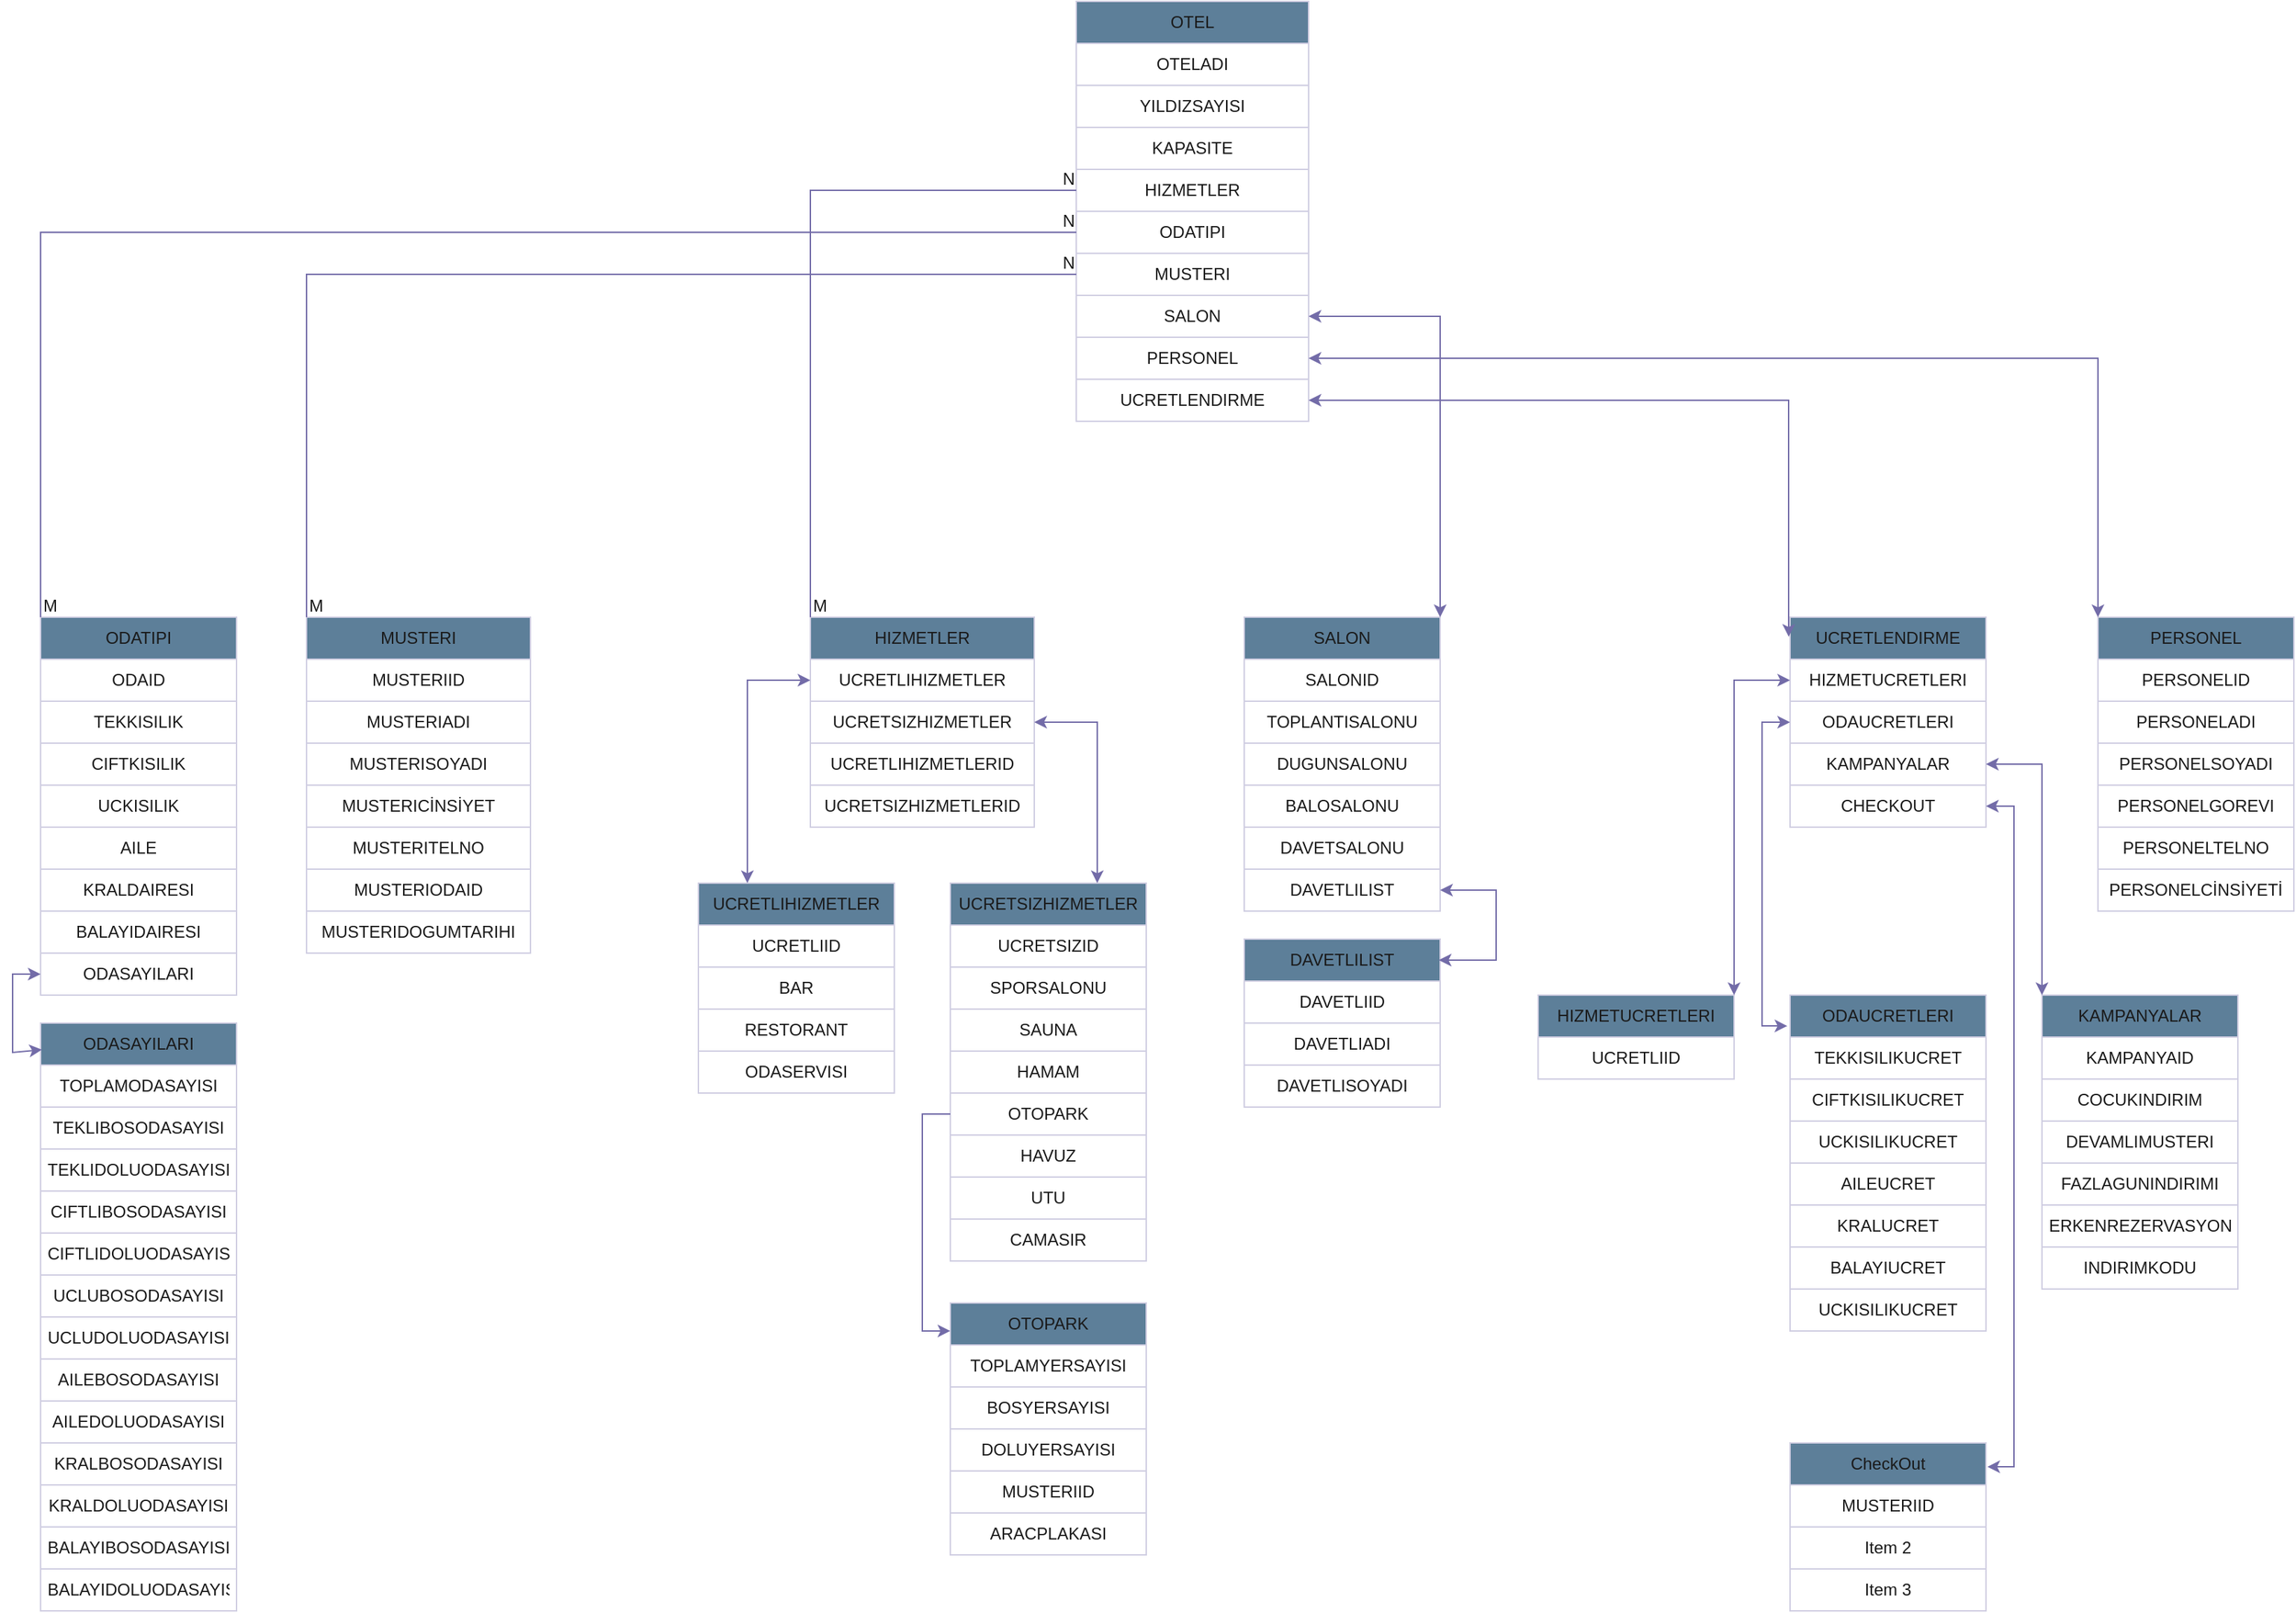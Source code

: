 <mxfile version="24.7.17">
  <diagram name="Sayfa -1" id="0nBmpgbxagvThFLzE1C9">
    <mxGraphModel dx="3306" dy="1709" grid="1" gridSize="10" guides="1" tooltips="1" connect="1" arrows="1" fold="1" page="1" pageScale="1" pageWidth="827" pageHeight="1169" background="#ffffff" math="0" shadow="0">
      <root>
        <mxCell id="0" />
        <mxCell id="1" parent="0" />
        <mxCell id="Sbgd31AxWk2_8hyzhcKL-11" value="OTEL" style="swimlane;fontStyle=0;childLayout=stackLayout;horizontal=1;startSize=30;horizontalStack=0;resizeParent=1;resizeParentMax=0;resizeLast=0;collapsible=1;marginBottom=0;whiteSpace=wrap;html=1;strokeColor=#D0CEE2;align=center;fontColor=#1A1A1A;labelBackgroundColor=none;fillColor=#5D7F99;" parent="1" vertex="1">
          <mxGeometry x="780" y="9" width="166" height="300" as="geometry" />
        </mxCell>
        <mxCell id="Sbgd31AxWk2_8hyzhcKL-12" value="OTELADI" style="text;align=center;verticalAlign=middle;spacingLeft=4;spacingRight=4;overflow=hidden;points=[[0,0.5],[1,0.5]];portConstraint=eastwest;rotatable=0;whiteSpace=wrap;html=1;strokeColor=#D0CEE2;fontColor=#1A1A1A;labelBackgroundColor=none;" parent="Sbgd31AxWk2_8hyzhcKL-11" vertex="1">
          <mxGeometry y="30" width="166" height="30" as="geometry" />
        </mxCell>
        <mxCell id="Sbgd31AxWk2_8hyzhcKL-13" value="YILDIZSAYISI" style="text;align=center;verticalAlign=middle;spacingLeft=4;spacingRight=4;overflow=hidden;points=[[0,0.5],[1,0.5]];portConstraint=eastwest;rotatable=0;whiteSpace=wrap;html=1;strokeColor=#D0CEE2;fontColor=#1A1A1A;labelBackgroundColor=none;" parent="Sbgd31AxWk2_8hyzhcKL-11" vertex="1">
          <mxGeometry y="60" width="166" height="30" as="geometry" />
        </mxCell>
        <mxCell id="Sbgd31AxWk2_8hyzhcKL-93" value="KAPASITE" style="text;align=center;verticalAlign=middle;spacingLeft=4;spacingRight=4;overflow=hidden;points=[[0,0.5],[1,0.5]];portConstraint=eastwest;rotatable=0;whiteSpace=wrap;html=1;strokeColor=#D0CEE2;fontColor=#1A1A1A;labelBackgroundColor=none;" parent="Sbgd31AxWk2_8hyzhcKL-11" vertex="1">
          <mxGeometry y="90" width="166" height="30" as="geometry" />
        </mxCell>
        <mxCell id="Sbgd31AxWk2_8hyzhcKL-15" value="HIZMETLER" style="text;align=center;verticalAlign=middle;spacingLeft=4;spacingRight=4;overflow=hidden;points=[[0,0.5],[1,0.5]];portConstraint=eastwest;rotatable=0;whiteSpace=wrap;html=1;strokeColor=#D0CEE2;fontColor=#1A1A1A;labelBackgroundColor=none;" parent="Sbgd31AxWk2_8hyzhcKL-11" vertex="1">
          <mxGeometry y="120" width="166" height="30" as="geometry" />
        </mxCell>
        <mxCell id="Sbgd31AxWk2_8hyzhcKL-86" value="ODATIPI" style="text;align=center;verticalAlign=middle;spacingLeft=4;spacingRight=4;overflow=hidden;points=[[0,0.5],[1,0.5]];portConstraint=eastwest;rotatable=0;whiteSpace=wrap;html=1;strokeColor=#D0CEE2;fontColor=#1A1A1A;labelBackgroundColor=none;" parent="Sbgd31AxWk2_8hyzhcKL-11" vertex="1">
          <mxGeometry y="150" width="166" height="30" as="geometry" />
        </mxCell>
        <mxCell id="Sbgd31AxWk2_8hyzhcKL-87" value="MUSTERI" style="text;align=center;verticalAlign=middle;spacingLeft=4;spacingRight=4;overflow=hidden;points=[[0,0.5],[1,0.5]];portConstraint=eastwest;rotatable=0;whiteSpace=wrap;html=1;strokeColor=#D0CEE2;fontColor=#1A1A1A;labelBackgroundColor=none;" parent="Sbgd31AxWk2_8hyzhcKL-11" vertex="1">
          <mxGeometry y="180" width="166" height="30" as="geometry" />
        </mxCell>
        <mxCell id="Sbgd31AxWk2_8hyzhcKL-89" value="SALON" style="text;align=center;verticalAlign=middle;spacingLeft=4;spacingRight=4;overflow=hidden;points=[[0,0.5],[1,0.5]];portConstraint=eastwest;rotatable=0;whiteSpace=wrap;html=1;strokeColor=#D0CEE2;fontColor=#1A1A1A;labelBackgroundColor=none;" parent="Sbgd31AxWk2_8hyzhcKL-11" vertex="1">
          <mxGeometry y="210" width="166" height="30" as="geometry" />
        </mxCell>
        <mxCell id="Sbgd31AxWk2_8hyzhcKL-94" value="PERSONEL" style="text;align=center;verticalAlign=middle;spacingLeft=4;spacingRight=4;overflow=hidden;points=[[0,0.5],[1,0.5]];portConstraint=eastwest;rotatable=0;whiteSpace=wrap;html=1;strokeColor=#D0CEE2;fontColor=#1A1A1A;labelBackgroundColor=none;" parent="Sbgd31AxWk2_8hyzhcKL-11" vertex="1">
          <mxGeometry y="240" width="166" height="30" as="geometry" />
        </mxCell>
        <mxCell id="ycozCfA9_tvyJLzH0myJ-18" value="UCRETLENDIRME" style="text;align=center;verticalAlign=middle;spacingLeft=4;spacingRight=4;overflow=hidden;points=[[0,0.5],[1,0.5]];portConstraint=eastwest;rotatable=0;whiteSpace=wrap;html=1;strokeColor=#D0CEE2;fontColor=#1A1A1A;labelBackgroundColor=none;" parent="Sbgd31AxWk2_8hyzhcKL-11" vertex="1">
          <mxGeometry y="270" width="166" height="30" as="geometry" />
        </mxCell>
        <mxCell id="Sbgd31AxWk2_8hyzhcKL-16" value="MUSTERI" style="swimlane;fontStyle=0;childLayout=stackLayout;horizontal=1;startSize=30;horizontalStack=0;resizeParent=1;resizeParentMax=0;resizeLast=0;collapsible=1;marginBottom=0;whiteSpace=wrap;html=1;strokeColor=#D0CEE2;align=center;fontColor=#1A1A1A;labelBackgroundColor=none;fillColor=#5D7F99;" parent="1" vertex="1">
          <mxGeometry x="230" y="449" width="160" height="240" as="geometry" />
        </mxCell>
        <mxCell id="Sbgd31AxWk2_8hyzhcKL-17" value="MUSTERIID" style="text;align=center;verticalAlign=middle;spacingLeft=4;spacingRight=4;overflow=hidden;points=[[0,0.5],[1,0.5]];portConstraint=eastwest;rotatable=0;whiteSpace=wrap;html=1;strokeColor=#D0CEE2;fontColor=#1A1A1A;labelBackgroundColor=none;" parent="Sbgd31AxWk2_8hyzhcKL-16" vertex="1">
          <mxGeometry y="30" width="160" height="30" as="geometry" />
        </mxCell>
        <mxCell id="Sbgd31AxWk2_8hyzhcKL-18" value="MUSTERIADI" style="text;align=center;verticalAlign=middle;spacingLeft=4;spacingRight=4;overflow=hidden;points=[[0,0.5],[1,0.5]];portConstraint=eastwest;rotatable=0;whiteSpace=wrap;html=1;strokeColor=#D0CEE2;fontColor=#1A1A1A;labelBackgroundColor=none;" parent="Sbgd31AxWk2_8hyzhcKL-16" vertex="1">
          <mxGeometry y="60" width="160" height="30" as="geometry" />
        </mxCell>
        <mxCell id="Sbgd31AxWk2_8hyzhcKL-19" value="MUSTERISOYADI" style="text;align=center;verticalAlign=middle;spacingLeft=4;spacingRight=4;overflow=hidden;points=[[0,0.5],[1,0.5]];portConstraint=eastwest;rotatable=0;whiteSpace=wrap;html=1;strokeColor=#D0CEE2;fontColor=#1A1A1A;labelBackgroundColor=none;" parent="Sbgd31AxWk2_8hyzhcKL-16" vertex="1">
          <mxGeometry y="90" width="160" height="30" as="geometry" />
        </mxCell>
        <mxCell id="Sbgd31AxWk2_8hyzhcKL-21" value="MUSTERICİNSİYET" style="text;align=center;verticalAlign=middle;spacingLeft=4;spacingRight=4;overflow=hidden;points=[[0,0.5],[1,0.5]];portConstraint=eastwest;rotatable=0;whiteSpace=wrap;html=1;strokeColor=#D0CEE2;fontColor=#1A1A1A;labelBackgroundColor=none;" parent="Sbgd31AxWk2_8hyzhcKL-16" vertex="1">
          <mxGeometry y="120" width="160" height="30" as="geometry" />
        </mxCell>
        <mxCell id="Sbgd31AxWk2_8hyzhcKL-22" value="MUSTERITELNO" style="text;align=center;verticalAlign=middle;spacingLeft=4;spacingRight=4;overflow=hidden;points=[[0,0.5],[1,0.5]];portConstraint=eastwest;rotatable=0;whiteSpace=wrap;html=1;strokeColor=#D0CEE2;fontColor=#1A1A1A;labelBackgroundColor=none;" parent="Sbgd31AxWk2_8hyzhcKL-16" vertex="1">
          <mxGeometry y="150" width="160" height="30" as="geometry" />
        </mxCell>
        <mxCell id="Sbgd31AxWk2_8hyzhcKL-105" value="MUSTERIODAID" style="text;align=center;verticalAlign=middle;spacingLeft=4;spacingRight=4;overflow=hidden;points=[[0,0.5],[1,0.5]];portConstraint=eastwest;rotatable=0;whiteSpace=wrap;html=1;strokeColor=#D0CEE2;fontColor=#1A1A1A;labelBackgroundColor=none;" parent="Sbgd31AxWk2_8hyzhcKL-16" vertex="1">
          <mxGeometry y="180" width="160" height="30" as="geometry" />
        </mxCell>
        <mxCell id="Sbgd31AxWk2_8hyzhcKL-23" value="MUSTERIDOGUMTARIHI" style="text;align=center;verticalAlign=middle;spacingLeft=4;spacingRight=4;overflow=hidden;points=[[0,0.5],[1,0.5]];portConstraint=eastwest;rotatable=0;whiteSpace=wrap;html=1;strokeColor=#D0CEE2;fontColor=#1A1A1A;labelBackgroundColor=none;" parent="Sbgd31AxWk2_8hyzhcKL-16" vertex="1">
          <mxGeometry y="210" width="160" height="30" as="geometry" />
        </mxCell>
        <mxCell id="Sbgd31AxWk2_8hyzhcKL-24" value="ODATIPI" style="swimlane;fontStyle=0;childLayout=stackLayout;horizontal=1;startSize=30;horizontalStack=0;resizeParent=1;resizeParentMax=0;resizeLast=0;collapsible=1;marginBottom=0;whiteSpace=wrap;html=1;strokeColor=#D0CEE2;align=center;fontColor=#1A1A1A;labelBackgroundColor=none;fillColor=#5D7F99;" parent="1" vertex="1">
          <mxGeometry x="40" y="449" width="140" height="270" as="geometry" />
        </mxCell>
        <mxCell id="Sbgd31AxWk2_8hyzhcKL-25" value="ODAID" style="text;align=center;verticalAlign=middle;spacingLeft=4;spacingRight=4;overflow=hidden;points=[[0,0.5],[1,0.5]];portConstraint=eastwest;rotatable=0;whiteSpace=wrap;html=1;strokeColor=#D0CEE2;fontColor=#1A1A1A;labelBackgroundColor=none;" parent="Sbgd31AxWk2_8hyzhcKL-24" vertex="1">
          <mxGeometry y="30" width="140" height="30" as="geometry" />
        </mxCell>
        <mxCell id="Sbgd31AxWk2_8hyzhcKL-26" value="TEKKISILIK" style="text;align=center;verticalAlign=middle;spacingLeft=4;spacingRight=4;overflow=hidden;points=[[0,0.5],[1,0.5]];portConstraint=eastwest;rotatable=0;whiteSpace=wrap;html=1;strokeColor=#D0CEE2;fontColor=#1A1A1A;labelBackgroundColor=none;" parent="Sbgd31AxWk2_8hyzhcKL-24" vertex="1">
          <mxGeometry y="60" width="140" height="30" as="geometry" />
        </mxCell>
        <mxCell id="Sbgd31AxWk2_8hyzhcKL-27" value="CIFTKISILIK" style="text;align=center;verticalAlign=middle;spacingLeft=4;spacingRight=4;overflow=hidden;points=[[0,0.5],[1,0.5]];portConstraint=eastwest;rotatable=0;whiteSpace=wrap;html=1;strokeColor=#D0CEE2;fontColor=#1A1A1A;labelBackgroundColor=none;" parent="Sbgd31AxWk2_8hyzhcKL-24" vertex="1">
          <mxGeometry y="90" width="140" height="30" as="geometry" />
        </mxCell>
        <mxCell id="Sbgd31AxWk2_8hyzhcKL-29" value="UCKISILIK" style="text;align=center;verticalAlign=middle;spacingLeft=4;spacingRight=4;overflow=hidden;points=[[0,0.5],[1,0.5]];portConstraint=eastwest;rotatable=0;whiteSpace=wrap;html=1;strokeColor=#D0CEE2;fontColor=#1A1A1A;labelBackgroundColor=none;" parent="Sbgd31AxWk2_8hyzhcKL-24" vertex="1">
          <mxGeometry y="120" width="140" height="30" as="geometry" />
        </mxCell>
        <mxCell id="Sbgd31AxWk2_8hyzhcKL-30" value="AILE" style="text;align=center;verticalAlign=middle;spacingLeft=4;spacingRight=4;overflow=hidden;points=[[0,0.5],[1,0.5]];portConstraint=eastwest;rotatable=0;whiteSpace=wrap;html=1;strokeColor=#D0CEE2;fontColor=#1A1A1A;labelBackgroundColor=none;" parent="Sbgd31AxWk2_8hyzhcKL-24" vertex="1">
          <mxGeometry y="150" width="140" height="30" as="geometry" />
        </mxCell>
        <mxCell id="Sbgd31AxWk2_8hyzhcKL-31" value="KRALDAIRESI" style="text;align=center;verticalAlign=middle;spacingLeft=4;spacingRight=4;overflow=hidden;points=[[0,0.5],[1,0.5]];portConstraint=eastwest;rotatable=0;whiteSpace=wrap;html=1;strokeColor=#D0CEE2;fontColor=#1A1A1A;labelBackgroundColor=none;" parent="Sbgd31AxWk2_8hyzhcKL-24" vertex="1">
          <mxGeometry y="180" width="140" height="30" as="geometry" />
        </mxCell>
        <mxCell id="Sbgd31AxWk2_8hyzhcKL-32" value="BALAYIDAIRESI" style="text;align=center;verticalAlign=middle;spacingLeft=4;spacingRight=4;overflow=hidden;points=[[0,0.5],[1,0.5]];portConstraint=eastwest;rotatable=0;whiteSpace=wrap;html=1;strokeColor=#D0CEE2;fontColor=#1A1A1A;labelBackgroundColor=none;" parent="Sbgd31AxWk2_8hyzhcKL-24" vertex="1">
          <mxGeometry y="210" width="140" height="30" as="geometry" />
        </mxCell>
        <mxCell id="Sbgd31AxWk2_8hyzhcKL-92" value="ODASAYILARI" style="text;align=center;verticalAlign=middle;spacingLeft=4;spacingRight=4;overflow=hidden;points=[[0,0.5],[1,0.5]];portConstraint=eastwest;rotatable=0;whiteSpace=wrap;html=1;strokeColor=#D0CEE2;fontColor=#1A1A1A;labelBackgroundColor=none;" parent="Sbgd31AxWk2_8hyzhcKL-24" vertex="1">
          <mxGeometry y="240" width="140" height="30" as="geometry" />
        </mxCell>
        <mxCell id="Sbgd31AxWk2_8hyzhcKL-35" value="SALON" style="swimlane;fontStyle=0;childLayout=stackLayout;horizontal=1;startSize=30;horizontalStack=0;resizeParent=1;resizeParentMax=0;resizeLast=0;collapsible=1;marginBottom=0;whiteSpace=wrap;html=1;strokeColor=#D0CEE2;align=center;fontColor=#1A1A1A;labelBackgroundColor=none;fillColor=#5D7F99;" parent="1" vertex="1">
          <mxGeometry x="900" y="449" width="140" height="210" as="geometry" />
        </mxCell>
        <mxCell id="Sbgd31AxWk2_8hyzhcKL-41" value="SALONID" style="text;align=center;verticalAlign=middle;spacingLeft=4;spacingRight=4;overflow=hidden;points=[[0,0.5],[1,0.5]];portConstraint=eastwest;rotatable=0;whiteSpace=wrap;html=1;strokeColor=#D0CEE2;fontColor=#1A1A1A;labelBackgroundColor=none;" parent="Sbgd31AxWk2_8hyzhcKL-35" vertex="1">
          <mxGeometry y="30" width="140" height="30" as="geometry" />
        </mxCell>
        <mxCell id="Sbgd31AxWk2_8hyzhcKL-36" value="TOPLANTISALONU" style="text;align=center;verticalAlign=middle;spacingLeft=4;spacingRight=4;overflow=hidden;points=[[0,0.5],[1,0.5]];portConstraint=eastwest;rotatable=0;whiteSpace=wrap;html=1;strokeColor=#D0CEE2;fontColor=#1A1A1A;labelBackgroundColor=none;" parent="Sbgd31AxWk2_8hyzhcKL-35" vertex="1">
          <mxGeometry y="60" width="140" height="30" as="geometry" />
        </mxCell>
        <mxCell id="Sbgd31AxWk2_8hyzhcKL-37" value="DUGUNSALONU" style="text;align=center;verticalAlign=middle;spacingLeft=4;spacingRight=4;overflow=hidden;points=[[0,0.5],[1,0.5]];portConstraint=eastwest;rotatable=0;whiteSpace=wrap;html=1;strokeColor=#D0CEE2;fontColor=#1A1A1A;labelBackgroundColor=none;" parent="Sbgd31AxWk2_8hyzhcKL-35" vertex="1">
          <mxGeometry y="90" width="140" height="30" as="geometry" />
        </mxCell>
        <mxCell id="Sbgd31AxWk2_8hyzhcKL-39" value="BALOSALONU" style="text;align=center;verticalAlign=middle;spacingLeft=4;spacingRight=4;overflow=hidden;points=[[0,0.5],[1,0.5]];portConstraint=eastwest;rotatable=0;whiteSpace=wrap;html=1;strokeColor=#D0CEE2;fontColor=#1A1A1A;labelBackgroundColor=none;" parent="Sbgd31AxWk2_8hyzhcKL-35" vertex="1">
          <mxGeometry y="120" width="140" height="30" as="geometry" />
        </mxCell>
        <mxCell id="Sbgd31AxWk2_8hyzhcKL-40" value="DAVETSALONU" style="text;align=center;verticalAlign=middle;spacingLeft=4;spacingRight=4;overflow=hidden;points=[[0,0.5],[1,0.5]];portConstraint=eastwest;rotatable=0;whiteSpace=wrap;html=1;strokeColor=#D0CEE2;fontColor=#1A1A1A;labelBackgroundColor=none;" parent="Sbgd31AxWk2_8hyzhcKL-35" vertex="1">
          <mxGeometry y="150" width="140" height="30" as="geometry" />
        </mxCell>
        <mxCell id="Sbgd31AxWk2_8hyzhcKL-90" value="DAVETLILIST" style="text;align=center;verticalAlign=middle;spacingLeft=4;spacingRight=4;overflow=hidden;points=[[0,0.5],[1,0.5]];portConstraint=eastwest;rotatable=0;whiteSpace=wrap;html=1;strokeColor=#D0CEE2;fontColor=#1A1A1A;labelBackgroundColor=none;" parent="Sbgd31AxWk2_8hyzhcKL-35" vertex="1">
          <mxGeometry y="180" width="140" height="30" as="geometry" />
        </mxCell>
        <mxCell id="Sbgd31AxWk2_8hyzhcKL-42" value="DAVETLILIST" style="swimlane;fontStyle=0;childLayout=stackLayout;horizontal=1;startSize=30;horizontalStack=0;resizeParent=1;resizeParentMax=0;resizeLast=0;collapsible=1;marginBottom=0;whiteSpace=wrap;html=1;strokeColor=#D0CEE2;align=center;fontColor=#1A1A1A;labelBackgroundColor=none;fillColor=#5D7F99;" parent="1" vertex="1">
          <mxGeometry x="900" y="679" width="140" height="120" as="geometry" />
        </mxCell>
        <mxCell id="Sbgd31AxWk2_8hyzhcKL-44" value="DAVETLIID" style="text;align=center;verticalAlign=middle;spacingLeft=4;spacingRight=4;overflow=hidden;points=[[0,0.5],[1,0.5]];portConstraint=eastwest;rotatable=0;whiteSpace=wrap;html=1;strokeColor=#D0CEE2;fontColor=#1A1A1A;labelBackgroundColor=none;" parent="Sbgd31AxWk2_8hyzhcKL-42" vertex="1">
          <mxGeometry y="30" width="140" height="30" as="geometry" />
        </mxCell>
        <mxCell id="Sbgd31AxWk2_8hyzhcKL-43" value="DAVETLIADI" style="text;align=center;verticalAlign=middle;spacingLeft=4;spacingRight=4;overflow=hidden;points=[[0,0.5],[1,0.5]];portConstraint=eastwest;rotatable=0;whiteSpace=wrap;html=1;strokeColor=#D0CEE2;fontColor=#1A1A1A;labelBackgroundColor=none;" parent="Sbgd31AxWk2_8hyzhcKL-42" vertex="1">
          <mxGeometry y="60" width="140" height="30" as="geometry" />
        </mxCell>
        <mxCell id="Sbgd31AxWk2_8hyzhcKL-47" value="DAVETLISOYADI" style="text;align=center;verticalAlign=middle;spacingLeft=4;spacingRight=4;overflow=hidden;points=[[0,0.5],[1,0.5]];portConstraint=eastwest;rotatable=0;whiteSpace=wrap;html=1;strokeColor=#D0CEE2;fontColor=#1A1A1A;labelBackgroundColor=none;" parent="Sbgd31AxWk2_8hyzhcKL-42" vertex="1">
          <mxGeometry y="90" width="140" height="30" as="geometry" />
        </mxCell>
        <mxCell id="Sbgd31AxWk2_8hyzhcKL-48" value="HIZMETLER" style="swimlane;fontStyle=0;childLayout=stackLayout;horizontal=1;startSize=30;horizontalStack=0;resizeParent=1;resizeParentMax=0;resizeLast=0;collapsible=1;marginBottom=0;whiteSpace=wrap;html=1;strokeColor=#D0CEE2;align=center;fontColor=#1A1A1A;labelBackgroundColor=none;fillColor=#5D7F99;" parent="1" vertex="1">
          <mxGeometry x="590" y="449" width="160" height="150" as="geometry" />
        </mxCell>
        <mxCell id="Sbgd31AxWk2_8hyzhcKL-159" value="UCRETLIHIZMETLER" style="text;align=center;verticalAlign=middle;spacingLeft=4;spacingRight=4;overflow=hidden;points=[[0,0.5],[1,0.5]];portConstraint=eastwest;rotatable=0;whiteSpace=wrap;html=1;strokeColor=#D0CEE2;fontColor=#1A1A1A;labelBackgroundColor=none;" parent="Sbgd31AxWk2_8hyzhcKL-48" vertex="1">
          <mxGeometry y="30" width="160" height="30" as="geometry" />
        </mxCell>
        <mxCell id="Sbgd31AxWk2_8hyzhcKL-160" value="UCRETSIZHIZMETLER" style="text;align=center;verticalAlign=middle;spacingLeft=4;spacingRight=4;overflow=hidden;points=[[0,0.5],[1,0.5]];portConstraint=eastwest;rotatable=0;whiteSpace=wrap;html=1;strokeColor=#D0CEE2;fontColor=#1A1A1A;labelBackgroundColor=none;" parent="Sbgd31AxWk2_8hyzhcKL-48" vertex="1">
          <mxGeometry y="60" width="160" height="30" as="geometry" />
        </mxCell>
        <mxCell id="Sbgd31AxWk2_8hyzhcKL-174" value="UCRETLIHIZMETLERID" style="text;align=center;verticalAlign=middle;spacingLeft=4;spacingRight=4;overflow=hidden;points=[[0,0.5],[1,0.5]];portConstraint=eastwest;rotatable=0;whiteSpace=wrap;html=1;strokeColor=#D0CEE2;fontColor=#1A1A1A;labelBackgroundColor=none;" parent="Sbgd31AxWk2_8hyzhcKL-48" vertex="1">
          <mxGeometry y="90" width="160" height="30" as="geometry" />
        </mxCell>
        <mxCell id="Sbgd31AxWk2_8hyzhcKL-173" value="UCRETSIZHIZMETLERID" style="text;align=center;verticalAlign=middle;spacingLeft=4;spacingRight=4;overflow=hidden;points=[[0,0.5],[1,0.5]];portConstraint=eastwest;rotatable=0;whiteSpace=wrap;html=1;strokeColor=#D0CEE2;fontColor=#1A1A1A;labelBackgroundColor=none;" parent="Sbgd31AxWk2_8hyzhcKL-48" vertex="1">
          <mxGeometry y="120" width="160" height="30" as="geometry" />
        </mxCell>
        <mxCell id="Sbgd31AxWk2_8hyzhcKL-52" value="ODASAYILARI" style="swimlane;fontStyle=0;childLayout=stackLayout;horizontal=1;startSize=30;horizontalStack=0;resizeParent=1;resizeParentMax=0;resizeLast=0;collapsible=1;marginBottom=0;whiteSpace=wrap;html=1;strokeColor=#D0CEE2;align=center;fontColor=#1A1A1A;labelBackgroundColor=none;fillColor=#5D7F99;" parent="1" vertex="1">
          <mxGeometry x="40" y="739" width="140" height="420" as="geometry" />
        </mxCell>
        <mxCell id="Sbgd31AxWk2_8hyzhcKL-53" value="TOPLAMODASAYISI" style="text;align=center;verticalAlign=middle;spacingLeft=4;spacingRight=4;overflow=hidden;points=[[0,0.5],[1,0.5]];portConstraint=eastwest;rotatable=0;whiteSpace=wrap;html=1;strokeColor=#D0CEE2;fontColor=#1A1A1A;labelBackgroundColor=none;" parent="Sbgd31AxWk2_8hyzhcKL-52" vertex="1">
          <mxGeometry y="30" width="140" height="30" as="geometry" />
        </mxCell>
        <mxCell id="Sbgd31AxWk2_8hyzhcKL-54" value="TEKLIBOSODASAYISI" style="text;align=center;verticalAlign=middle;spacingLeft=4;spacingRight=4;overflow=hidden;points=[[0,0.5],[1,0.5]];portConstraint=eastwest;rotatable=0;whiteSpace=wrap;html=1;strokeColor=#D0CEE2;fontColor=#1A1A1A;labelBackgroundColor=none;" parent="Sbgd31AxWk2_8hyzhcKL-52" vertex="1">
          <mxGeometry y="60" width="140" height="30" as="geometry" />
        </mxCell>
        <mxCell id="Sbgd31AxWk2_8hyzhcKL-55" value="TEKLIDOLUODASAYISI" style="text;align=center;verticalAlign=middle;spacingLeft=4;spacingRight=4;overflow=hidden;points=[[0,0.5],[1,0.5]];portConstraint=eastwest;rotatable=0;whiteSpace=wrap;html=1;strokeColor=#D0CEE2;fontColor=#1A1A1A;labelBackgroundColor=none;" parent="Sbgd31AxWk2_8hyzhcKL-52" vertex="1">
          <mxGeometry y="90" width="140" height="30" as="geometry" />
        </mxCell>
        <mxCell id="Sbgd31AxWk2_8hyzhcKL-66" value="CIFTLIBOSODASAYISI" style="text;align=center;verticalAlign=middle;spacingLeft=4;spacingRight=4;overflow=hidden;points=[[0,0.5],[1,0.5]];portConstraint=eastwest;rotatable=0;whiteSpace=wrap;html=1;strokeColor=#D0CEE2;fontColor=#1A1A1A;labelBackgroundColor=none;" parent="Sbgd31AxWk2_8hyzhcKL-52" vertex="1">
          <mxGeometry y="120" width="140" height="30" as="geometry" />
        </mxCell>
        <mxCell id="Sbgd31AxWk2_8hyzhcKL-71" value="CIFTLIDOLUODASAYISI" style="text;align=center;verticalAlign=middle;spacingLeft=4;spacingRight=4;overflow=hidden;points=[[0,0.5],[1,0.5]];portConstraint=eastwest;rotatable=0;whiteSpace=wrap;html=1;strokeColor=#D0CEE2;fontColor=#1A1A1A;labelBackgroundColor=none;" parent="Sbgd31AxWk2_8hyzhcKL-52" vertex="1">
          <mxGeometry y="150" width="140" height="30" as="geometry" />
        </mxCell>
        <mxCell id="Sbgd31AxWk2_8hyzhcKL-72" value="UCLUBOSODASAYISI" style="text;align=center;verticalAlign=middle;spacingLeft=4;spacingRight=4;overflow=hidden;points=[[0,0.5],[1,0.5]];portConstraint=eastwest;rotatable=0;whiteSpace=wrap;html=1;strokeColor=#D0CEE2;fontColor=#1A1A1A;labelBackgroundColor=none;" parent="Sbgd31AxWk2_8hyzhcKL-52" vertex="1">
          <mxGeometry y="180" width="140" height="30" as="geometry" />
        </mxCell>
        <mxCell id="Sbgd31AxWk2_8hyzhcKL-73" value="UCLUDOLUODASAYISI" style="text;align=center;verticalAlign=middle;spacingLeft=4;spacingRight=4;overflow=hidden;points=[[0,0.5],[1,0.5]];portConstraint=eastwest;rotatable=0;whiteSpace=wrap;html=1;strokeColor=#D0CEE2;fontColor=#1A1A1A;labelBackgroundColor=none;" parent="Sbgd31AxWk2_8hyzhcKL-52" vertex="1">
          <mxGeometry y="210" width="140" height="30" as="geometry" />
        </mxCell>
        <mxCell id="Sbgd31AxWk2_8hyzhcKL-74" value="AILEBOSODASAYISI" style="text;align=center;verticalAlign=middle;spacingLeft=4;spacingRight=4;overflow=hidden;points=[[0,0.5],[1,0.5]];portConstraint=eastwest;rotatable=0;whiteSpace=wrap;html=1;strokeColor=#D0CEE2;fontColor=#1A1A1A;labelBackgroundColor=none;" parent="Sbgd31AxWk2_8hyzhcKL-52" vertex="1">
          <mxGeometry y="240" width="140" height="30" as="geometry" />
        </mxCell>
        <mxCell id="Sbgd31AxWk2_8hyzhcKL-75" value="AILEDOLUODASAYISI" style="text;align=center;verticalAlign=middle;spacingLeft=4;spacingRight=4;overflow=hidden;points=[[0,0.5],[1,0.5]];portConstraint=eastwest;rotatable=0;whiteSpace=wrap;html=1;strokeColor=#D0CEE2;fontColor=#1A1A1A;labelBackgroundColor=none;" parent="Sbgd31AxWk2_8hyzhcKL-52" vertex="1">
          <mxGeometry y="270" width="140" height="30" as="geometry" />
        </mxCell>
        <mxCell id="Sbgd31AxWk2_8hyzhcKL-76" value="KRALBOSODASAYISI" style="text;align=center;verticalAlign=middle;spacingLeft=4;spacingRight=4;overflow=hidden;points=[[0,0.5],[1,0.5]];portConstraint=eastwest;rotatable=0;whiteSpace=wrap;html=1;strokeColor=#D0CEE2;fontColor=#1A1A1A;labelBackgroundColor=none;" parent="Sbgd31AxWk2_8hyzhcKL-52" vertex="1">
          <mxGeometry y="300" width="140" height="30" as="geometry" />
        </mxCell>
        <mxCell id="Sbgd31AxWk2_8hyzhcKL-77" value="KRALDOLUODASAYISI" style="text;align=center;verticalAlign=middle;spacingLeft=4;spacingRight=4;overflow=hidden;points=[[0,0.5],[1,0.5]];portConstraint=eastwest;rotatable=0;whiteSpace=wrap;html=1;strokeColor=#D0CEE2;fontColor=#1A1A1A;labelBackgroundColor=none;" parent="Sbgd31AxWk2_8hyzhcKL-52" vertex="1">
          <mxGeometry y="330" width="140" height="30" as="geometry" />
        </mxCell>
        <mxCell id="Sbgd31AxWk2_8hyzhcKL-78" value="BALAYIBOSODASAYISI" style="text;align=center;verticalAlign=middle;spacingLeft=4;spacingRight=4;overflow=hidden;points=[[0,0.5],[1,0.5]];portConstraint=eastwest;rotatable=0;whiteSpace=wrap;html=1;strokeColor=#D0CEE2;fontColor=#1A1A1A;labelBackgroundColor=none;" parent="Sbgd31AxWk2_8hyzhcKL-52" vertex="1">
          <mxGeometry y="360" width="140" height="30" as="geometry" />
        </mxCell>
        <mxCell id="Sbgd31AxWk2_8hyzhcKL-79" value="BALAYIDOLUODASAYISI" style="text;align=center;verticalAlign=middle;spacingLeft=4;spacingRight=4;overflow=hidden;points=[[0,0.5],[1,0.5]];portConstraint=eastwest;rotatable=0;whiteSpace=wrap;html=1;strokeColor=#D0CEE2;fontColor=#1A1A1A;labelBackgroundColor=none;" parent="Sbgd31AxWk2_8hyzhcKL-52" vertex="1">
          <mxGeometry y="390" width="140" height="30" as="geometry" />
        </mxCell>
        <mxCell id="Sbgd31AxWk2_8hyzhcKL-80" value="OTOPARK" style="swimlane;fontStyle=0;childLayout=stackLayout;horizontal=1;startSize=30;horizontalStack=0;resizeParent=1;resizeParentMax=0;resizeLast=0;collapsible=1;marginBottom=0;whiteSpace=wrap;html=1;strokeColor=#D0CEE2;align=center;fontColor=#1A1A1A;labelBackgroundColor=none;fillColor=#5D7F99;" parent="1" vertex="1">
          <mxGeometry x="690" y="939" width="140" height="180" as="geometry" />
        </mxCell>
        <mxCell id="Sbgd31AxWk2_8hyzhcKL-81" value="TOPLAMYERSAYISI" style="text;align=center;verticalAlign=middle;spacingLeft=4;spacingRight=4;overflow=hidden;points=[[0,0.5],[1,0.5]];portConstraint=eastwest;rotatable=0;whiteSpace=wrap;html=1;strokeColor=#D0CEE2;fontColor=#1A1A1A;labelBackgroundColor=none;" parent="Sbgd31AxWk2_8hyzhcKL-80" vertex="1">
          <mxGeometry y="30" width="140" height="30" as="geometry" />
        </mxCell>
        <mxCell id="Sbgd31AxWk2_8hyzhcKL-82" value="BOSYERSAYISI" style="text;align=center;verticalAlign=middle;spacingLeft=4;spacingRight=4;overflow=hidden;points=[[0,0.5],[1,0.5]];portConstraint=eastwest;rotatable=0;whiteSpace=wrap;html=1;strokeColor=#D0CEE2;fontColor=#1A1A1A;labelBackgroundColor=none;" parent="Sbgd31AxWk2_8hyzhcKL-80" vertex="1">
          <mxGeometry y="60" width="140" height="30" as="geometry" />
        </mxCell>
        <mxCell id="Sbgd31AxWk2_8hyzhcKL-83" value="DOLUYERSAYISI" style="text;align=center;verticalAlign=middle;spacingLeft=4;spacingRight=4;overflow=hidden;points=[[0,0.5],[1,0.5]];portConstraint=eastwest;rotatable=0;whiteSpace=wrap;html=1;strokeColor=#D0CEE2;fontColor=#1A1A1A;labelBackgroundColor=none;" parent="Sbgd31AxWk2_8hyzhcKL-80" vertex="1">
          <mxGeometry y="90" width="140" height="30" as="geometry" />
        </mxCell>
        <mxCell id="Sbgd31AxWk2_8hyzhcKL-84" value="MUSTERIID" style="text;align=center;verticalAlign=middle;spacingLeft=4;spacingRight=4;overflow=hidden;points=[[0,0.5],[1,0.5]];portConstraint=eastwest;rotatable=0;whiteSpace=wrap;html=1;strokeColor=#D0CEE2;fontColor=#1A1A1A;labelBackgroundColor=none;" parent="Sbgd31AxWk2_8hyzhcKL-80" vertex="1">
          <mxGeometry y="120" width="140" height="30" as="geometry" />
        </mxCell>
        <mxCell id="Sbgd31AxWk2_8hyzhcKL-85" value="ARACPLAKASI" style="text;align=center;verticalAlign=middle;spacingLeft=4;spacingRight=4;overflow=hidden;points=[[0,0.5],[1,0.5]];portConstraint=eastwest;rotatable=0;whiteSpace=wrap;html=1;strokeColor=#D0CEE2;fontColor=#1A1A1A;labelBackgroundColor=none;" parent="Sbgd31AxWk2_8hyzhcKL-80" vertex="1">
          <mxGeometry y="150" width="140" height="30" as="geometry" />
        </mxCell>
        <mxCell id="Sbgd31AxWk2_8hyzhcKL-95" value="PERSONEL" style="swimlane;fontStyle=0;childLayout=stackLayout;horizontal=1;startSize=30;horizontalStack=0;resizeParent=1;resizeParentMax=0;resizeLast=0;collapsible=1;marginBottom=0;whiteSpace=wrap;html=1;strokeColor=#D0CEE2;align=center;fontColor=#1A1A1A;labelBackgroundColor=none;fillColor=#5D7F99;" parent="1" vertex="1">
          <mxGeometry x="1510" y="449" width="140" height="210" as="geometry" />
        </mxCell>
        <mxCell id="Sbgd31AxWk2_8hyzhcKL-96" value="PERSONELID" style="text;align=center;verticalAlign=middle;spacingLeft=4;spacingRight=4;overflow=hidden;points=[[0,0.5],[1,0.5]];portConstraint=eastwest;rotatable=0;whiteSpace=wrap;html=1;strokeColor=#D0CEE2;fontColor=#1A1A1A;labelBackgroundColor=none;" parent="Sbgd31AxWk2_8hyzhcKL-95" vertex="1">
          <mxGeometry y="30" width="140" height="30" as="geometry" />
        </mxCell>
        <mxCell id="Sbgd31AxWk2_8hyzhcKL-98" value="PERSONELADI" style="text;align=center;verticalAlign=middle;spacingLeft=4;spacingRight=4;overflow=hidden;points=[[0,0.5],[1,0.5]];portConstraint=eastwest;rotatable=0;whiteSpace=wrap;html=1;strokeColor=#D0CEE2;fontColor=#1A1A1A;labelBackgroundColor=none;" parent="Sbgd31AxWk2_8hyzhcKL-95" vertex="1">
          <mxGeometry y="60" width="140" height="30" as="geometry" />
        </mxCell>
        <mxCell id="Sbgd31AxWk2_8hyzhcKL-99" value="PERSONELSOYADI" style="text;align=center;verticalAlign=middle;spacingLeft=4;spacingRight=4;overflow=hidden;points=[[0,0.5],[1,0.5]];portConstraint=eastwest;rotatable=0;whiteSpace=wrap;html=1;strokeColor=#D0CEE2;fontColor=#1A1A1A;labelBackgroundColor=none;" parent="Sbgd31AxWk2_8hyzhcKL-95" vertex="1">
          <mxGeometry y="90" width="140" height="30" as="geometry" />
        </mxCell>
        <mxCell id="Sbgd31AxWk2_8hyzhcKL-97" value="PERSONELGOREVI" style="text;align=center;verticalAlign=middle;spacingLeft=4;spacingRight=4;overflow=hidden;points=[[0,0.5],[1,0.5]];portConstraint=eastwest;rotatable=0;whiteSpace=wrap;html=1;strokeColor=#D0CEE2;fontColor=#1A1A1A;labelBackgroundColor=none;" parent="Sbgd31AxWk2_8hyzhcKL-95" vertex="1">
          <mxGeometry y="120" width="140" height="30" as="geometry" />
        </mxCell>
        <mxCell id="Sbgd31AxWk2_8hyzhcKL-106" value="PERSONELTELNO" style="text;align=center;verticalAlign=middle;spacingLeft=4;spacingRight=4;overflow=hidden;points=[[0,0.5],[1,0.5]];portConstraint=eastwest;rotatable=0;whiteSpace=wrap;html=1;strokeColor=#D0CEE2;fontColor=#1A1A1A;labelBackgroundColor=none;" parent="Sbgd31AxWk2_8hyzhcKL-95" vertex="1">
          <mxGeometry y="150" width="140" height="30" as="geometry" />
        </mxCell>
        <mxCell id="Sbgd31AxWk2_8hyzhcKL-107" value="PERSONELCİNSİYETİ" style="text;align=center;verticalAlign=middle;spacingLeft=4;spacingRight=4;overflow=hidden;points=[[0,0.5],[1,0.5]];portConstraint=eastwest;rotatable=0;whiteSpace=wrap;html=1;strokeColor=#D0CEE2;fontColor=#1A1A1A;labelBackgroundColor=none;" parent="Sbgd31AxWk2_8hyzhcKL-95" vertex="1">
          <mxGeometry y="180" width="140" height="30" as="geometry" />
        </mxCell>
        <mxCell id="Sbgd31AxWk2_8hyzhcKL-108" value="ODAUCRETLERI" style="swimlane;fontStyle=0;childLayout=stackLayout;horizontal=1;startSize=30;horizontalStack=0;resizeParent=1;resizeParentMax=0;resizeLast=0;collapsible=1;marginBottom=0;whiteSpace=wrap;html=1;strokeColor=#D0CEE2;align=center;fontColor=#1A1A1A;labelBackgroundColor=none;fillColor=#5D7F99;" parent="1" vertex="1">
          <mxGeometry x="1290" y="719" width="140" height="240" as="geometry" />
        </mxCell>
        <mxCell id="Sbgd31AxWk2_8hyzhcKL-109" value="TEKKISILIKUCRET" style="text;align=center;verticalAlign=middle;spacingLeft=4;spacingRight=4;overflow=hidden;points=[[0,0.5],[1,0.5]];portConstraint=eastwest;rotatable=0;whiteSpace=wrap;html=1;strokeColor=#D0CEE2;fontColor=#1A1A1A;labelBackgroundColor=none;" parent="Sbgd31AxWk2_8hyzhcKL-108" vertex="1">
          <mxGeometry y="30" width="140" height="30" as="geometry" />
        </mxCell>
        <mxCell id="Sbgd31AxWk2_8hyzhcKL-110" value="CIFTKISILIKUCRET" style="text;align=center;verticalAlign=middle;spacingLeft=4;spacingRight=4;overflow=hidden;points=[[0,0.5],[1,0.5]];portConstraint=eastwest;rotatable=0;whiteSpace=wrap;html=1;strokeColor=#D0CEE2;fontColor=#1A1A1A;labelBackgroundColor=none;" parent="Sbgd31AxWk2_8hyzhcKL-108" vertex="1">
          <mxGeometry y="60" width="140" height="30" as="geometry" />
        </mxCell>
        <mxCell id="Sbgd31AxWk2_8hyzhcKL-111" value="UCKISILIKUCRET" style="text;align=center;verticalAlign=middle;spacingLeft=4;spacingRight=4;overflow=hidden;points=[[0,0.5],[1,0.5]];portConstraint=eastwest;rotatable=0;whiteSpace=wrap;html=1;strokeColor=#D0CEE2;fontColor=#1A1A1A;labelBackgroundColor=none;" parent="Sbgd31AxWk2_8hyzhcKL-108" vertex="1">
          <mxGeometry y="90" width="140" height="30" as="geometry" />
        </mxCell>
        <mxCell id="Sbgd31AxWk2_8hyzhcKL-112" value="AILEUCRET" style="text;align=center;verticalAlign=middle;spacingLeft=4;spacingRight=4;overflow=hidden;points=[[0,0.5],[1,0.5]];portConstraint=eastwest;rotatable=0;whiteSpace=wrap;html=1;strokeColor=#D0CEE2;fontColor=#1A1A1A;labelBackgroundColor=none;" parent="Sbgd31AxWk2_8hyzhcKL-108" vertex="1">
          <mxGeometry y="120" width="140" height="30" as="geometry" />
        </mxCell>
        <mxCell id="Sbgd31AxWk2_8hyzhcKL-113" value="KRALUCRET" style="text;align=center;verticalAlign=middle;spacingLeft=4;spacingRight=4;overflow=hidden;points=[[0,0.5],[1,0.5]];portConstraint=eastwest;rotatable=0;whiteSpace=wrap;html=1;strokeColor=#D0CEE2;fontColor=#1A1A1A;labelBackgroundColor=none;" parent="Sbgd31AxWk2_8hyzhcKL-108" vertex="1">
          <mxGeometry y="150" width="140" height="30" as="geometry" />
        </mxCell>
        <mxCell id="Sbgd31AxWk2_8hyzhcKL-115" value="BALAYIUCRET" style="text;align=center;verticalAlign=middle;spacingLeft=4;spacingRight=4;overflow=hidden;points=[[0,0.5],[1,0.5]];portConstraint=eastwest;rotatable=0;whiteSpace=wrap;html=1;strokeColor=#D0CEE2;fontColor=#1A1A1A;labelBackgroundColor=none;" parent="Sbgd31AxWk2_8hyzhcKL-108" vertex="1">
          <mxGeometry y="180" width="140" height="30" as="geometry" />
        </mxCell>
        <mxCell id="Sbgd31AxWk2_8hyzhcKL-114" value="UCKISILIKUCRET" style="text;align=center;verticalAlign=middle;spacingLeft=4;spacingRight=4;overflow=hidden;points=[[0,0.5],[1,0.5]];portConstraint=eastwest;rotatable=0;whiteSpace=wrap;html=1;strokeColor=#D0CEE2;fontColor=#1A1A1A;labelBackgroundColor=none;" parent="Sbgd31AxWk2_8hyzhcKL-108" vertex="1">
          <mxGeometry y="210" width="140" height="30" as="geometry" />
        </mxCell>
        <mxCell id="Sbgd31AxWk2_8hyzhcKL-116" value="UCRETLENDIRME" style="swimlane;fontStyle=0;childLayout=stackLayout;horizontal=1;startSize=30;horizontalStack=0;resizeParent=1;resizeParentMax=0;resizeLast=0;collapsible=1;marginBottom=0;whiteSpace=wrap;html=1;strokeColor=#D0CEE2;align=center;fontColor=#1A1A1A;labelBackgroundColor=none;fillColor=#5D7F99;" parent="1" vertex="1">
          <mxGeometry x="1290" y="449" width="140" height="150" as="geometry" />
        </mxCell>
        <mxCell id="Sbgd31AxWk2_8hyzhcKL-118" value="HIZMETUCRETLERI" style="text;align=center;verticalAlign=middle;spacingLeft=4;spacingRight=4;overflow=hidden;points=[[0,0.5],[1,0.5]];portConstraint=eastwest;rotatable=0;whiteSpace=wrap;html=1;strokeColor=#D0CEE2;fontColor=#1A1A1A;labelBackgroundColor=none;" parent="Sbgd31AxWk2_8hyzhcKL-116" vertex="1">
          <mxGeometry y="30" width="140" height="30" as="geometry" />
        </mxCell>
        <mxCell id="Sbgd31AxWk2_8hyzhcKL-117" value="ODAUCRETLERI" style="text;align=center;verticalAlign=middle;spacingLeft=4;spacingRight=4;overflow=hidden;points=[[0,0.5],[1,0.5]];portConstraint=eastwest;rotatable=0;whiteSpace=wrap;html=1;strokeColor=#D0CEE2;fontColor=#1A1A1A;labelBackgroundColor=none;" parent="Sbgd31AxWk2_8hyzhcKL-116" vertex="1">
          <mxGeometry y="60" width="140" height="30" as="geometry" />
        </mxCell>
        <mxCell id="Sbgd31AxWk2_8hyzhcKL-119" value="KAMPANYALAR" style="text;align=center;verticalAlign=middle;spacingLeft=4;spacingRight=4;overflow=hidden;points=[[0,0.5],[1,0.5]];portConstraint=eastwest;rotatable=0;whiteSpace=wrap;html=1;strokeColor=#D0CEE2;fontColor=#1A1A1A;labelBackgroundColor=none;" parent="Sbgd31AxWk2_8hyzhcKL-116" vertex="1">
          <mxGeometry y="90" width="140" height="30" as="geometry" />
        </mxCell>
        <mxCell id="ycozCfA9_tvyJLzH0myJ-19" value="CHECKOUT" style="text;align=center;verticalAlign=middle;spacingLeft=4;spacingRight=4;overflow=hidden;points=[[0,0.5],[1,0.5]];portConstraint=eastwest;rotatable=0;whiteSpace=wrap;html=1;strokeColor=#D0CEE2;fontColor=#1A1A1A;labelBackgroundColor=none;" parent="Sbgd31AxWk2_8hyzhcKL-116" vertex="1">
          <mxGeometry y="120" width="140" height="30" as="geometry" />
        </mxCell>
        <mxCell id="Sbgd31AxWk2_8hyzhcKL-120" value="HIZMETUCRETLERI" style="swimlane;fontStyle=0;childLayout=stackLayout;horizontal=1;startSize=30;horizontalStack=0;resizeParent=1;resizeParentMax=0;resizeLast=0;collapsible=1;marginBottom=0;whiteSpace=wrap;html=1;strokeColor=#D0CEE2;align=center;fontColor=#1A1A1A;labelBackgroundColor=none;fillColor=#5D7F99;" parent="1" vertex="1">
          <mxGeometry x="1110" y="719" width="140" height="60" as="geometry" />
        </mxCell>
        <mxCell id="Sbgd31AxWk2_8hyzhcKL-141" value="UCRETLIID" style="text;align=center;verticalAlign=middle;spacingLeft=4;spacingRight=4;overflow=hidden;points=[[0,0.5],[1,0.5]];portConstraint=eastwest;rotatable=0;whiteSpace=wrap;html=1;strokeColor=#D0CEE2;fontColor=#1A1A1A;labelBackgroundColor=none;" parent="Sbgd31AxWk2_8hyzhcKL-120" vertex="1">
          <mxGeometry y="30" width="140" height="30" as="geometry" />
        </mxCell>
        <mxCell id="Sbgd31AxWk2_8hyzhcKL-155" value="UCRETSIZHIZMETLER" style="swimlane;fontStyle=0;childLayout=stackLayout;horizontal=1;startSize=30;horizontalStack=0;resizeParent=1;resizeParentMax=0;resizeLast=0;collapsible=1;marginBottom=0;whiteSpace=wrap;html=1;strokeColor=#D0CEE2;align=center;fontColor=#1A1A1A;labelBackgroundColor=none;fillColor=#5D7F99;" parent="1" vertex="1">
          <mxGeometry x="690" y="639" width="140" height="270" as="geometry" />
        </mxCell>
        <mxCell id="Sbgd31AxWk2_8hyzhcKL-177" value="UCRETSIZID" style="text;align=center;verticalAlign=middle;spacingLeft=4;spacingRight=4;overflow=hidden;points=[[0,0.5],[1,0.5]];portConstraint=eastwest;rotatable=0;whiteSpace=wrap;html=1;strokeColor=#D0CEE2;fontColor=#1A1A1A;labelBackgroundColor=none;" parent="Sbgd31AxWk2_8hyzhcKL-155" vertex="1">
          <mxGeometry y="30" width="140" height="30" as="geometry" />
        </mxCell>
        <mxCell id="Sbgd31AxWk2_8hyzhcKL-154" value="SPORSALONU" style="text;align=center;verticalAlign=middle;spacingLeft=4;spacingRight=4;overflow=hidden;points=[[0,0.5],[1,0.5]];portConstraint=eastwest;rotatable=0;whiteSpace=wrap;html=1;strokeColor=#D0CEE2;fontColor=#1A1A1A;labelBackgroundColor=none;" parent="Sbgd31AxWk2_8hyzhcKL-155" vertex="1">
          <mxGeometry y="60" width="140" height="30" as="geometry" />
        </mxCell>
        <mxCell id="Sbgd31AxWk2_8hyzhcKL-151" value="SAUNA" style="text;align=center;verticalAlign=middle;spacingLeft=4;spacingRight=4;overflow=hidden;points=[[0,0.5],[1,0.5]];portConstraint=eastwest;rotatable=0;whiteSpace=wrap;html=1;strokeColor=#D0CEE2;fontColor=#1A1A1A;labelBackgroundColor=none;" parent="Sbgd31AxWk2_8hyzhcKL-155" vertex="1">
          <mxGeometry y="90" width="140" height="30" as="geometry" />
        </mxCell>
        <mxCell id="Sbgd31AxWk2_8hyzhcKL-150" value="HAMAM" style="text;align=center;verticalAlign=middle;spacingLeft=4;spacingRight=4;overflow=hidden;points=[[0,0.5],[1,0.5]];portConstraint=eastwest;rotatable=0;whiteSpace=wrap;html=1;strokeColor=#D0CEE2;fontColor=#1A1A1A;labelBackgroundColor=none;" parent="Sbgd31AxWk2_8hyzhcKL-155" vertex="1">
          <mxGeometry y="120" width="140" height="30" as="geometry" />
        </mxCell>
        <mxCell id="Sbgd31AxWk2_8hyzhcKL-148" value="OTOPARK" style="text;align=center;verticalAlign=middle;spacingLeft=4;spacingRight=4;overflow=hidden;points=[[0,0.5],[1,0.5]];portConstraint=eastwest;rotatable=0;whiteSpace=wrap;html=1;strokeColor=#D0CEE2;fontColor=#1A1A1A;labelBackgroundColor=none;" parent="Sbgd31AxWk2_8hyzhcKL-155" vertex="1">
          <mxGeometry y="150" width="140" height="30" as="geometry" />
        </mxCell>
        <mxCell id="Sbgd31AxWk2_8hyzhcKL-147" value="HAVUZ" style="text;align=center;verticalAlign=middle;spacingLeft=4;spacingRight=4;overflow=hidden;points=[[0,0.5],[1,0.5]];portConstraint=eastwest;rotatable=0;whiteSpace=wrap;html=1;strokeColor=#D0CEE2;fontColor=#1A1A1A;labelBackgroundColor=none;" parent="Sbgd31AxWk2_8hyzhcKL-155" vertex="1">
          <mxGeometry y="180" width="140" height="30" as="geometry" />
        </mxCell>
        <mxCell id="Sbgd31AxWk2_8hyzhcKL-146" value="UTU" style="text;align=center;verticalAlign=middle;spacingLeft=4;spacingRight=4;overflow=hidden;points=[[0,0.5],[1,0.5]];portConstraint=eastwest;rotatable=0;whiteSpace=wrap;html=1;strokeColor=#D0CEE2;fontColor=#1A1A1A;labelBackgroundColor=none;" parent="Sbgd31AxWk2_8hyzhcKL-155" vertex="1">
          <mxGeometry y="210" width="140" height="30" as="geometry" />
        </mxCell>
        <mxCell id="Sbgd31AxWk2_8hyzhcKL-145" value="CAMASIR" style="text;align=center;verticalAlign=middle;spacingLeft=4;spacingRight=4;overflow=hidden;points=[[0,0.5],[1,0.5]];portConstraint=eastwest;rotatable=0;whiteSpace=wrap;html=1;strokeColor=#D0CEE2;fontColor=#1A1A1A;labelBackgroundColor=none;" parent="Sbgd31AxWk2_8hyzhcKL-155" vertex="1">
          <mxGeometry y="240" width="140" height="30" as="geometry" />
        </mxCell>
        <mxCell id="Sbgd31AxWk2_8hyzhcKL-161" value="UCRETLIHIZMETLER" style="swimlane;fontStyle=0;childLayout=stackLayout;horizontal=1;startSize=30;horizontalStack=0;resizeParent=1;resizeParentMax=0;resizeLast=0;collapsible=1;marginBottom=0;whiteSpace=wrap;html=1;strokeColor=#D0CEE2;align=center;fontColor=#1A1A1A;labelBackgroundColor=none;fillColor=#5D7F99;" parent="1" vertex="1">
          <mxGeometry x="510" y="639" width="140" height="150" as="geometry" />
        </mxCell>
        <mxCell id="Sbgd31AxWk2_8hyzhcKL-176" value="UCRETLIID" style="text;align=center;verticalAlign=middle;spacingLeft=4;spacingRight=4;overflow=hidden;points=[[0,0.5],[1,0.5]];portConstraint=eastwest;rotatable=0;whiteSpace=wrap;html=1;strokeColor=#D0CEE2;fontColor=#1A1A1A;labelBackgroundColor=none;" parent="Sbgd31AxWk2_8hyzhcKL-161" vertex="1">
          <mxGeometry y="30" width="140" height="30" as="geometry" />
        </mxCell>
        <mxCell id="Sbgd31AxWk2_8hyzhcKL-163" value="BAR" style="text;align=center;verticalAlign=middle;spacingLeft=4;spacingRight=4;overflow=hidden;points=[[0,0.5],[1,0.5]];portConstraint=eastwest;rotatable=0;whiteSpace=wrap;html=1;strokeColor=#D0CEE2;fontColor=#1A1A1A;labelBackgroundColor=none;" parent="Sbgd31AxWk2_8hyzhcKL-161" vertex="1">
          <mxGeometry y="60" width="140" height="30" as="geometry" />
        </mxCell>
        <mxCell id="Sbgd31AxWk2_8hyzhcKL-164" value="RESTORANT" style="text;align=center;verticalAlign=middle;spacingLeft=4;spacingRight=4;overflow=hidden;points=[[0,0.5],[1,0.5]];portConstraint=eastwest;rotatable=0;whiteSpace=wrap;html=1;strokeColor=#D0CEE2;fontColor=#1A1A1A;labelBackgroundColor=none;" parent="Sbgd31AxWk2_8hyzhcKL-161" vertex="1">
          <mxGeometry y="90" width="140" height="30" as="geometry" />
        </mxCell>
        <mxCell id="Sbgd31AxWk2_8hyzhcKL-167" value="ODASERVISI" style="text;align=center;verticalAlign=middle;spacingLeft=4;spacingRight=4;overflow=hidden;points=[[0,0.5],[1,0.5]];portConstraint=eastwest;rotatable=0;whiteSpace=wrap;html=1;strokeColor=#D0CEE2;fontColor=#1A1A1A;labelBackgroundColor=none;" parent="Sbgd31AxWk2_8hyzhcKL-161" vertex="1">
          <mxGeometry y="120" width="140" height="30" as="geometry" />
        </mxCell>
        <mxCell id="Sbgd31AxWk2_8hyzhcKL-178" style="edgeStyle=orthogonalEdgeStyle;rounded=0;orthogonalLoop=1;jettySize=auto;html=1;exitX=0;exitY=0.5;exitDx=0;exitDy=0;entryX=0;entryY=0.111;entryDx=0;entryDy=0;entryPerimeter=0;strokeColor=#736CA8;align=center;fontColor=default;labelBackgroundColor=none;" parent="1" source="Sbgd31AxWk2_8hyzhcKL-148" target="Sbgd31AxWk2_8hyzhcKL-80" edge="1">
          <mxGeometry relative="1" as="geometry" />
        </mxCell>
        <mxCell id="Sbgd31AxWk2_8hyzhcKL-179" value="KAMPANYALAR" style="swimlane;fontStyle=0;childLayout=stackLayout;horizontal=1;startSize=30;horizontalStack=0;resizeParent=1;resizeParentMax=0;resizeLast=0;collapsible=1;marginBottom=0;whiteSpace=wrap;html=1;strokeColor=#D0CEE2;align=center;fontColor=#1A1A1A;labelBackgroundColor=none;fillColor=#5D7F99;" parent="1" vertex="1">
          <mxGeometry x="1470" y="719" width="140" height="210" as="geometry" />
        </mxCell>
        <mxCell id="Sbgd31AxWk2_8hyzhcKL-180" value="KAMPANYAID" style="text;align=center;verticalAlign=middle;spacingLeft=4;spacingRight=4;overflow=hidden;points=[[0,0.5],[1,0.5]];portConstraint=eastwest;rotatable=0;whiteSpace=wrap;html=1;strokeColor=#D0CEE2;fontColor=#1A1A1A;labelBackgroundColor=none;" parent="Sbgd31AxWk2_8hyzhcKL-179" vertex="1">
          <mxGeometry y="30" width="140" height="30" as="geometry" />
        </mxCell>
        <mxCell id="Sbgd31AxWk2_8hyzhcKL-181" value="COCUKINDIRIM" style="text;align=center;verticalAlign=middle;spacingLeft=4;spacingRight=4;overflow=hidden;points=[[0,0.5],[1,0.5]];portConstraint=eastwest;rotatable=0;whiteSpace=wrap;html=1;strokeColor=#D0CEE2;fontColor=#1A1A1A;labelBackgroundColor=none;" parent="Sbgd31AxWk2_8hyzhcKL-179" vertex="1">
          <mxGeometry y="60" width="140" height="30" as="geometry" />
        </mxCell>
        <mxCell id="Sbgd31AxWk2_8hyzhcKL-182" value="DEVAMLIMUSTERI" style="text;align=center;verticalAlign=middle;spacingLeft=4;spacingRight=4;overflow=hidden;points=[[0,0.5],[1,0.5]];portConstraint=eastwest;rotatable=0;whiteSpace=wrap;html=1;strokeColor=#D0CEE2;fontColor=#1A1A1A;labelBackgroundColor=none;" parent="Sbgd31AxWk2_8hyzhcKL-179" vertex="1">
          <mxGeometry y="90" width="140" height="30" as="geometry" />
        </mxCell>
        <mxCell id="Sbgd31AxWk2_8hyzhcKL-184" value="FAZLAGUNINDIRIMI" style="text;align=center;verticalAlign=middle;spacingLeft=4;spacingRight=4;overflow=hidden;points=[[0,0.5],[1,0.5]];portConstraint=eastwest;rotatable=0;whiteSpace=wrap;html=1;strokeColor=#D0CEE2;fontColor=#1A1A1A;labelBackgroundColor=none;" parent="Sbgd31AxWk2_8hyzhcKL-179" vertex="1">
          <mxGeometry y="120" width="140" height="30" as="geometry" />
        </mxCell>
        <mxCell id="Sbgd31AxWk2_8hyzhcKL-185" value="ERKENREZERVASYON" style="text;align=center;verticalAlign=middle;spacingLeft=4;spacingRight=4;overflow=hidden;points=[[0,0.5],[1,0.5]];portConstraint=eastwest;rotatable=0;whiteSpace=wrap;html=1;strokeColor=#D0CEE2;fontColor=#1A1A1A;labelBackgroundColor=none;" parent="Sbgd31AxWk2_8hyzhcKL-179" vertex="1">
          <mxGeometry y="150" width="140" height="30" as="geometry" />
        </mxCell>
        <mxCell id="Sbgd31AxWk2_8hyzhcKL-186" value="INDIRIMKODU" style="text;align=center;verticalAlign=middle;spacingLeft=4;spacingRight=4;overflow=hidden;points=[[0,0.5],[1,0.5]];portConstraint=eastwest;rotatable=0;whiteSpace=wrap;html=1;strokeColor=#D0CEE2;fontColor=#1A1A1A;labelBackgroundColor=none;" parent="Sbgd31AxWk2_8hyzhcKL-179" vertex="1">
          <mxGeometry y="180" width="140" height="30" as="geometry" />
        </mxCell>
        <mxCell id="Sbgd31AxWk2_8hyzhcKL-188" value="CheckOut" style="swimlane;fontStyle=0;childLayout=stackLayout;horizontal=1;startSize=30;horizontalStack=0;resizeParent=1;resizeParentMax=0;resizeLast=0;collapsible=1;marginBottom=0;whiteSpace=wrap;html=1;strokeColor=#D0CEE2;align=center;fontColor=#1A1A1A;labelBackgroundColor=none;fillColor=#5D7F99;" parent="1" vertex="1">
          <mxGeometry x="1290" y="1039" width="140" height="120" as="geometry" />
        </mxCell>
        <mxCell id="Sbgd31AxWk2_8hyzhcKL-189" value="MUSTERIID" style="text;align=center;verticalAlign=middle;spacingLeft=4;spacingRight=4;overflow=hidden;points=[[0,0.5],[1,0.5]];portConstraint=eastwest;rotatable=0;whiteSpace=wrap;html=1;strokeColor=#D0CEE2;fontColor=#1A1A1A;labelBackgroundColor=none;" parent="Sbgd31AxWk2_8hyzhcKL-188" vertex="1">
          <mxGeometry y="30" width="140" height="30" as="geometry" />
        </mxCell>
        <mxCell id="Sbgd31AxWk2_8hyzhcKL-190" value="Item 2" style="text;align=center;verticalAlign=middle;spacingLeft=4;spacingRight=4;overflow=hidden;points=[[0,0.5],[1,0.5]];portConstraint=eastwest;rotatable=0;whiteSpace=wrap;html=1;strokeColor=#D0CEE2;fontColor=#1A1A1A;labelBackgroundColor=none;" parent="Sbgd31AxWk2_8hyzhcKL-188" vertex="1">
          <mxGeometry y="60" width="140" height="30" as="geometry" />
        </mxCell>
        <mxCell id="Sbgd31AxWk2_8hyzhcKL-191" value="Item 3" style="text;align=center;verticalAlign=middle;spacingLeft=4;spacingRight=4;overflow=hidden;points=[[0,0.5],[1,0.5]];portConstraint=eastwest;rotatable=0;whiteSpace=wrap;html=1;strokeColor=#D0CEE2;fontColor=#1A1A1A;labelBackgroundColor=none;" parent="Sbgd31AxWk2_8hyzhcKL-188" vertex="1">
          <mxGeometry y="90" width="140" height="30" as="geometry" />
        </mxCell>
        <mxCell id="ycozCfA9_tvyJLzH0myJ-7" value="" style="endArrow=classic;startArrow=classic;html=1;rounded=0;entryX=1;entryY=0;entryDx=0;entryDy=0;exitX=1;exitY=0.5;exitDx=0;exitDy=0;strokeColor=#736CA8;align=center;fontColor=default;labelBackgroundColor=none;" parent="1" source="Sbgd31AxWk2_8hyzhcKL-89" target="Sbgd31AxWk2_8hyzhcKL-35" edge="1">
          <mxGeometry width="50" height="50" relative="1" as="geometry">
            <mxPoint x="550" y="59" as="sourcePoint" />
            <mxPoint x="600" y="9" as="targetPoint" />
            <Array as="points">
              <mxPoint x="1040" y="234" />
            </Array>
          </mxGeometry>
        </mxCell>
        <mxCell id="ycozCfA9_tvyJLzH0myJ-8" value="" style="endArrow=classic;startArrow=classic;html=1;rounded=0;exitX=0;exitY=0;exitDx=0;exitDy=0;entryX=1;entryY=0.5;entryDx=0;entryDy=0;strokeColor=#736CA8;align=center;fontColor=default;labelBackgroundColor=none;" parent="1" source="Sbgd31AxWk2_8hyzhcKL-95" target="Sbgd31AxWk2_8hyzhcKL-94" edge="1">
          <mxGeometry width="50" height="50" relative="1" as="geometry">
            <mxPoint x="860" y="89" as="sourcePoint" />
            <mxPoint x="910" y="39" as="targetPoint" />
            <Array as="points">
              <mxPoint x="1510" y="264" />
              <mxPoint x="1150" y="264" />
            </Array>
          </mxGeometry>
        </mxCell>
        <mxCell id="ycozCfA9_tvyJLzH0myJ-12" value="" style="endArrow=classic;startArrow=classic;html=1;rounded=0;entryX=0;entryY=0.5;entryDx=0;entryDy=0;exitX=0.007;exitY=0.045;exitDx=0;exitDy=0;exitPerimeter=0;strokeColor=#736CA8;align=center;fontColor=default;labelBackgroundColor=none;" parent="1" edge="1">
          <mxGeometry width="50" height="50" relative="1" as="geometry">
            <mxPoint x="41" y="758" as="sourcePoint" />
            <mxPoint x="40" y="704" as="targetPoint" />
            <Array as="points">
              <mxPoint x="20" y="760" />
              <mxPoint x="20" y="704" />
            </Array>
          </mxGeometry>
        </mxCell>
        <mxCell id="ycozCfA9_tvyJLzH0myJ-13" value="" style="endArrow=classic;startArrow=classic;html=1;rounded=0;entryX=1;entryY=0.5;entryDx=0;entryDy=0;exitX=0.993;exitY=0.125;exitDx=0;exitDy=0;exitPerimeter=0;strokeColor=#736CA8;align=center;fontColor=default;labelBackgroundColor=none;" parent="1" source="Sbgd31AxWk2_8hyzhcKL-42" target="Sbgd31AxWk2_8hyzhcKL-90" edge="1">
          <mxGeometry width="50" height="50" relative="1" as="geometry">
            <mxPoint x="1040" y="709" as="sourcePoint" />
            <mxPoint x="1090" y="659" as="targetPoint" />
            <Array as="points">
              <mxPoint x="1080" y="694" />
              <mxPoint x="1080" y="644" />
            </Array>
          </mxGeometry>
        </mxCell>
        <mxCell id="ycozCfA9_tvyJLzH0myJ-16" value="" style="endArrow=classic;startArrow=classic;html=1;rounded=0;entryX=0;entryY=0.5;entryDx=0;entryDy=0;exitX=0.25;exitY=0;exitDx=0;exitDy=0;strokeColor=#736CA8;align=center;fontColor=default;labelBackgroundColor=none;" parent="1" source="Sbgd31AxWk2_8hyzhcKL-161" target="Sbgd31AxWk2_8hyzhcKL-159" edge="1">
          <mxGeometry width="50" height="50" relative="1" as="geometry">
            <mxPoint x="520" y="539" as="sourcePoint" />
            <mxPoint x="570" y="489" as="targetPoint" />
            <Array as="points">
              <mxPoint x="545" y="494" />
            </Array>
          </mxGeometry>
        </mxCell>
        <mxCell id="ycozCfA9_tvyJLzH0myJ-17" value="" style="endArrow=classic;startArrow=classic;html=1;rounded=0;entryX=1;entryY=0.5;entryDx=0;entryDy=0;exitX=0.75;exitY=0;exitDx=0;exitDy=0;strokeColor=#736CA8;align=center;fontColor=default;labelBackgroundColor=none;" parent="1" source="Sbgd31AxWk2_8hyzhcKL-155" target="Sbgd31AxWk2_8hyzhcKL-160" edge="1">
          <mxGeometry width="50" height="50" relative="1" as="geometry">
            <mxPoint x="780" y="599" as="sourcePoint" />
            <mxPoint x="830" y="549" as="targetPoint" />
            <Array as="points">
              <mxPoint x="795" y="524" />
            </Array>
          </mxGeometry>
        </mxCell>
        <mxCell id="ycozCfA9_tvyJLzH0myJ-20" value="" style="endArrow=classic;startArrow=classic;html=1;rounded=0;exitX=1;exitY=0.5;exitDx=0;exitDy=0;entryX=-0.007;entryY=0.093;entryDx=0;entryDy=0;entryPerimeter=0;strokeColor=#736CA8;align=center;fontColor=default;labelBackgroundColor=none;" parent="1" source="ycozCfA9_tvyJLzH0myJ-18" target="Sbgd31AxWk2_8hyzhcKL-116" edge="1">
          <mxGeometry width="50" height="50" relative="1" as="geometry">
            <mxPoint x="940" y="509" as="sourcePoint" />
            <mxPoint x="990" y="459" as="targetPoint" />
            <Array as="points">
              <mxPoint x="1289" y="294" />
            </Array>
          </mxGeometry>
        </mxCell>
        <mxCell id="ycozCfA9_tvyJLzH0myJ-21" value="" style="endArrow=classic;startArrow=classic;html=1;rounded=0;entryX=0;entryY=0.5;entryDx=0;entryDy=0;exitX=1;exitY=0;exitDx=0;exitDy=0;strokeColor=#736CA8;align=center;fontColor=default;labelBackgroundColor=none;" parent="1" source="Sbgd31AxWk2_8hyzhcKL-120" target="Sbgd31AxWk2_8hyzhcKL-118" edge="1">
          <mxGeometry width="50" height="50" relative="1" as="geometry">
            <mxPoint x="1220" y="629" as="sourcePoint" />
            <mxPoint x="1270" y="579" as="targetPoint" />
            <Array as="points">
              <mxPoint x="1250" y="494" />
            </Array>
          </mxGeometry>
        </mxCell>
        <mxCell id="ycozCfA9_tvyJLzH0myJ-22" value="" style="endArrow=classic;startArrow=classic;html=1;rounded=0;entryX=0;entryY=0.5;entryDx=0;entryDy=0;exitX=-0.014;exitY=0.092;exitDx=0;exitDy=0;exitPerimeter=0;strokeColor=#736CA8;align=center;fontColor=default;labelBackgroundColor=none;" parent="1" source="Sbgd31AxWk2_8hyzhcKL-108" target="Sbgd31AxWk2_8hyzhcKL-117" edge="1">
          <mxGeometry width="50" height="50" relative="1" as="geometry">
            <mxPoint x="1260" y="659" as="sourcePoint" />
            <mxPoint x="1310" y="609" as="targetPoint" />
            <Array as="points">
              <mxPoint x="1270" y="741" />
              <mxPoint x="1270" y="524" />
            </Array>
          </mxGeometry>
        </mxCell>
        <mxCell id="ycozCfA9_tvyJLzH0myJ-23" value="" style="endArrow=classic;startArrow=classic;html=1;rounded=0;exitX=0;exitY=0;exitDx=0;exitDy=0;entryX=1;entryY=0.5;entryDx=0;entryDy=0;strokeColor=#736CA8;align=center;fontColor=default;labelBackgroundColor=none;" parent="1" source="Sbgd31AxWk2_8hyzhcKL-179" target="Sbgd31AxWk2_8hyzhcKL-119" edge="1">
          <mxGeometry width="50" height="50" relative="1" as="geometry">
            <mxPoint x="1460" y="629" as="sourcePoint" />
            <mxPoint x="1510" y="579" as="targetPoint" />
            <Array as="points">
              <mxPoint x="1470" y="554" />
            </Array>
          </mxGeometry>
        </mxCell>
        <mxCell id="ycozCfA9_tvyJLzH0myJ-24" value="" style="endArrow=classic;startArrow=classic;html=1;rounded=0;exitX=1.007;exitY=0.142;exitDx=0;exitDy=0;exitPerimeter=0;entryX=1;entryY=0.5;entryDx=0;entryDy=0;strokeColor=#736CA8;align=center;fontColor=default;labelBackgroundColor=none;" parent="1" source="Sbgd31AxWk2_8hyzhcKL-188" target="ycozCfA9_tvyJLzH0myJ-19" edge="1">
          <mxGeometry width="50" height="50" relative="1" as="geometry">
            <mxPoint x="1440" y="999" as="sourcePoint" />
            <mxPoint x="1490" y="949" as="targetPoint" />
            <Array as="points">
              <mxPoint x="1450" y="1056" />
              <mxPoint x="1450" y="584" />
            </Array>
          </mxGeometry>
        </mxCell>
        <mxCell id="4XEbmdWrYz3OEok1qJdr-1" value="" style="endArrow=none;html=1;rounded=0;strokeColor=#736CA8;fontColor=#1A1A1A;entryX=0;entryY=0.5;entryDx=0;entryDy=0;exitX=0;exitY=0;exitDx=0;exitDy=0;" edge="1" parent="1" source="Sbgd31AxWk2_8hyzhcKL-48" target="Sbgd31AxWk2_8hyzhcKL-15">
          <mxGeometry relative="1" as="geometry">
            <mxPoint x="570" y="144" as="sourcePoint" />
            <mxPoint x="770" y="150" as="targetPoint" />
            <Array as="points">
              <mxPoint x="590" y="144" />
            </Array>
          </mxGeometry>
        </mxCell>
        <mxCell id="4XEbmdWrYz3OEok1qJdr-2" value="M" style="resizable=0;html=1;whiteSpace=wrap;align=left;verticalAlign=bottom;strokeColor=#D0CEE2;fontColor=#1A1A1A;fillColor=#5D7F99;" connectable="0" vertex="1" parent="4XEbmdWrYz3OEok1qJdr-1">
          <mxGeometry x="-1" relative="1" as="geometry" />
        </mxCell>
        <mxCell id="4XEbmdWrYz3OEok1qJdr-3" value="N" style="resizable=0;html=1;whiteSpace=wrap;align=right;verticalAlign=bottom;strokeColor=#D0CEE2;fontColor=#1A1A1A;fillColor=#5D7F99;" connectable="0" vertex="1" parent="4XEbmdWrYz3OEok1qJdr-1">
          <mxGeometry x="1" relative="1" as="geometry" />
        </mxCell>
        <mxCell id="4XEbmdWrYz3OEok1qJdr-4" value="" style="endArrow=none;html=1;rounded=0;strokeColor=#736CA8;fontColor=#1A1A1A;entryX=0;entryY=0.5;entryDx=0;entryDy=0;exitX=0;exitY=0;exitDx=0;exitDy=0;" edge="1" parent="1" source="Sbgd31AxWk2_8hyzhcKL-16" target="Sbgd31AxWk2_8hyzhcKL-87">
          <mxGeometry relative="1" as="geometry">
            <mxPoint x="610" y="210" as="sourcePoint" />
            <mxPoint x="770" y="210" as="targetPoint" />
            <Array as="points">
              <mxPoint x="230" y="204" />
            </Array>
          </mxGeometry>
        </mxCell>
        <mxCell id="4XEbmdWrYz3OEok1qJdr-5" value="M" style="resizable=0;html=1;whiteSpace=wrap;align=left;verticalAlign=bottom;strokeColor=#D0CEE2;fontColor=#1A1A1A;fillColor=#5D7F99;" connectable="0" vertex="1" parent="4XEbmdWrYz3OEok1qJdr-4">
          <mxGeometry x="-1" relative="1" as="geometry" />
        </mxCell>
        <mxCell id="4XEbmdWrYz3OEok1qJdr-6" value="N" style="resizable=0;html=1;whiteSpace=wrap;align=right;verticalAlign=bottom;strokeColor=#D0CEE2;fontColor=#1A1A1A;fillColor=#5D7F99;" connectable="0" vertex="1" parent="4XEbmdWrYz3OEok1qJdr-4">
          <mxGeometry x="1" relative="1" as="geometry" />
        </mxCell>
        <mxCell id="4XEbmdWrYz3OEok1qJdr-7" value="" style="endArrow=none;html=1;rounded=0;strokeColor=#736CA8;fontColor=#1A1A1A;entryX=0;entryY=0.5;entryDx=0;entryDy=0;exitX=0;exitY=0;exitDx=0;exitDy=0;" edge="1" parent="1" source="Sbgd31AxWk2_8hyzhcKL-24" target="Sbgd31AxWk2_8hyzhcKL-86">
          <mxGeometry relative="1" as="geometry">
            <mxPoint x="40" y="174" as="sourcePoint" />
            <mxPoint x="770" y="180" as="targetPoint" />
            <Array as="points">
              <mxPoint x="40" y="174" />
            </Array>
          </mxGeometry>
        </mxCell>
        <mxCell id="4XEbmdWrYz3OEok1qJdr-8" value="M" style="resizable=0;html=1;whiteSpace=wrap;align=left;verticalAlign=bottom;strokeColor=#D0CEE2;fontColor=#1A1A1A;fillColor=#5D7F99;" connectable="0" vertex="1" parent="4XEbmdWrYz3OEok1qJdr-7">
          <mxGeometry x="-1" relative="1" as="geometry" />
        </mxCell>
        <mxCell id="4XEbmdWrYz3OEok1qJdr-9" value="N" style="resizable=0;html=1;whiteSpace=wrap;align=right;verticalAlign=bottom;strokeColor=#D0CEE2;fontColor=#1A1A1A;fillColor=#5D7F99;" connectable="0" vertex="1" parent="4XEbmdWrYz3OEok1qJdr-7">
          <mxGeometry x="1" relative="1" as="geometry" />
        </mxCell>
      </root>
    </mxGraphModel>
  </diagram>
</mxfile>
